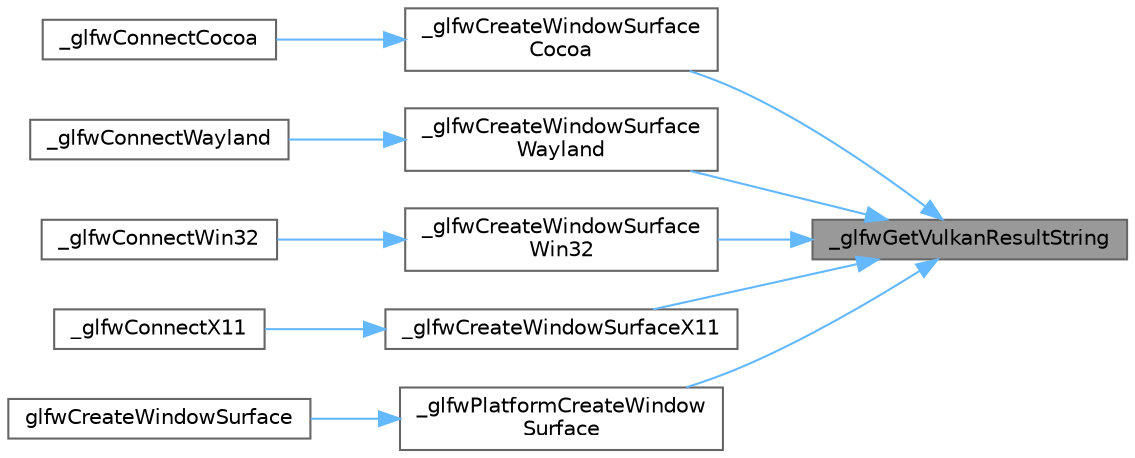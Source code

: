 digraph "_glfwGetVulkanResultString"
{
 // LATEX_PDF_SIZE
  bgcolor="transparent";
  edge [fontname=Helvetica,fontsize=10,labelfontname=Helvetica,labelfontsize=10];
  node [fontname=Helvetica,fontsize=10,shape=box,height=0.2,width=0.4];
  rankdir="RL";
  Node1 [id="Node000001",label="_glfwGetVulkanResultString",height=0.2,width=0.4,color="gray40", fillcolor="grey60", style="filled", fontcolor="black",tooltip=" "];
  Node1 -> Node2 [id="edge11_Node000001_Node000002",dir="back",color="steelblue1",style="solid",tooltip=" "];
  Node2 [id="Node000002",label="_glfwCreateWindowSurface\lCocoa",height=0.2,width=0.4,color="grey40", fillcolor="white", style="filled",URL="$lib_2external_2glfw_2src_2cocoa__window_8m.html#a6e29d0331970e66436da6fa466b8d411",tooltip=" "];
  Node2 -> Node3 [id="edge12_Node000002_Node000003",dir="back",color="steelblue1",style="solid",tooltip=" "];
  Node3 [id="Node000003",label="_glfwConnectCocoa",height=0.2,width=0.4,color="grey40", fillcolor="white", style="filled",URL="$_classes_2lib_2external_2glfw_2src_2cocoa__init_8m.html#ae2c18e6b1b4087349db05fc416f94d77",tooltip=" "];
  Node1 -> Node4 [id="edge13_Node000001_Node000004",dir="back",color="steelblue1",style="solid",tooltip=" "];
  Node4 [id="Node000004",label="_glfwCreateWindowSurface\lWayland",height=0.2,width=0.4,color="grey40", fillcolor="white", style="filled",URL="$lib_2external_2glfw_2src_2wl__window_8c.html#a88b24d7cb3bc64abfc826fd23cf17ad4",tooltip=" "];
  Node4 -> Node5 [id="edge14_Node000004_Node000005",dir="back",color="steelblue1",style="solid",tooltip=" "];
  Node5 [id="Node000005",label="_glfwConnectWayland",height=0.2,width=0.4,color="grey40", fillcolor="white", style="filled",URL="$_classes_2lib_2external_2glfw_2src_2wl__init_8c.html#aa808bd5a1ba23557d20738142c2066e7",tooltip=" "];
  Node1 -> Node6 [id="edge15_Node000001_Node000006",dir="back",color="steelblue1",style="solid",tooltip=" "];
  Node6 [id="Node000006",label="_glfwCreateWindowSurface\lWin32",height=0.2,width=0.4,color="grey40", fillcolor="white", style="filled",URL="$lib_2external_2glfw_2src_2win32__window_8c.html#ae332c39d7d375053b5c56d340fb8acd9",tooltip=" "];
  Node6 -> Node7 [id="edge16_Node000006_Node000007",dir="back",color="steelblue1",style="solid",tooltip=" "];
  Node7 [id="Node000007",label="_glfwConnectWin32",height=0.2,width=0.4,color="grey40", fillcolor="white", style="filled",URL="$_classes_2lib_2external_2glfw_2src_2win32__init_8c.html#a3c83872580850a72c3cde2861fdc229f",tooltip=" "];
  Node1 -> Node8 [id="edge17_Node000001_Node000008",dir="back",color="steelblue1",style="solid",tooltip=" "];
  Node8 [id="Node000008",label="_glfwCreateWindowSurfaceX11",height=0.2,width=0.4,color="grey40", fillcolor="white", style="filled",URL="$lib_2external_2glfw_2src_2x11__window_8c.html#a2990030f2d239a43e2b59b4498873233",tooltip=" "];
  Node8 -> Node9 [id="edge18_Node000008_Node000009",dir="back",color="steelblue1",style="solid",tooltip=" "];
  Node9 [id="Node000009",label="_glfwConnectX11",height=0.2,width=0.4,color="grey40", fillcolor="white", style="filled",URL="$_classes_2lib_2external_2glfw_2src_2x11__init_8c.html#a3ef34494ec1a6b49e24c3139b0bbdb56",tooltip=" "];
  Node1 -> Node10 [id="edge19_Node000001_Node000010",dir="back",color="steelblue1",style="solid",tooltip=" "];
  Node10 [id="Node000010",label="_glfwPlatformCreateWindow\lSurface",height=0.2,width=0.4,color="grey40", fillcolor="white", style="filled",URL="$_classes_2lib_2raylib_2src_2external_2glfw_2src_2cocoa__window_8m.html#a355968aa027280501d0278a5fb6f7e21",tooltip=" "];
  Node10 -> Node11 [id="edge20_Node000010_Node000011",dir="back",color="steelblue1",style="solid",tooltip=" "];
  Node11 [id="Node000011",label="glfwCreateWindowSurface",height=0.2,width=0.4,color="grey40", fillcolor="white", style="filled",URL="$_classes_2lib_2raylib_2src_2external_2glfw_2src_2vulkan_8c.html#a5a47c783767442b8b8e9ab3cf2e4959b",tooltip=" "];
}
